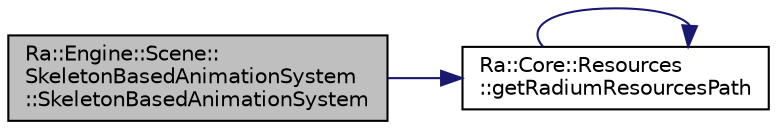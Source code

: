 digraph "Ra::Engine::Scene::SkeletonBasedAnimationSystem::SkeletonBasedAnimationSystem"
{
 // INTERACTIVE_SVG=YES
 // LATEX_PDF_SIZE
  edge [fontname="Helvetica",fontsize="10",labelfontname="Helvetica",labelfontsize="10"];
  node [fontname="Helvetica",fontsize="10",shape=record];
  rankdir="LR";
  Node1 [label="Ra::Engine::Scene::\lSkeletonBasedAnimationSystem\l::SkeletonBasedAnimationSystem",height=0.2,width=0.4,color="black", fillcolor="grey75", style="filled", fontcolor="black",tooltip="Create a new animation system."];
  Node1 -> Node2 [color="midnightblue",fontsize="10",style="solid",fontname="Helvetica"];
  Node2 [label="Ra::Core::Resources\l::getRadiumResourcesPath",height=0.2,width=0.4,color="black", fillcolor="white", style="filled",URL="$namespaceRa_1_1Core_1_1Resources.html#af434c5b44164970395428b4a00e7729c",tooltip="Get the path of Radium internal resources."];
  Node2 -> Node2 [color="midnightblue",fontsize="10",style="solid",fontname="Helvetica"];
}

